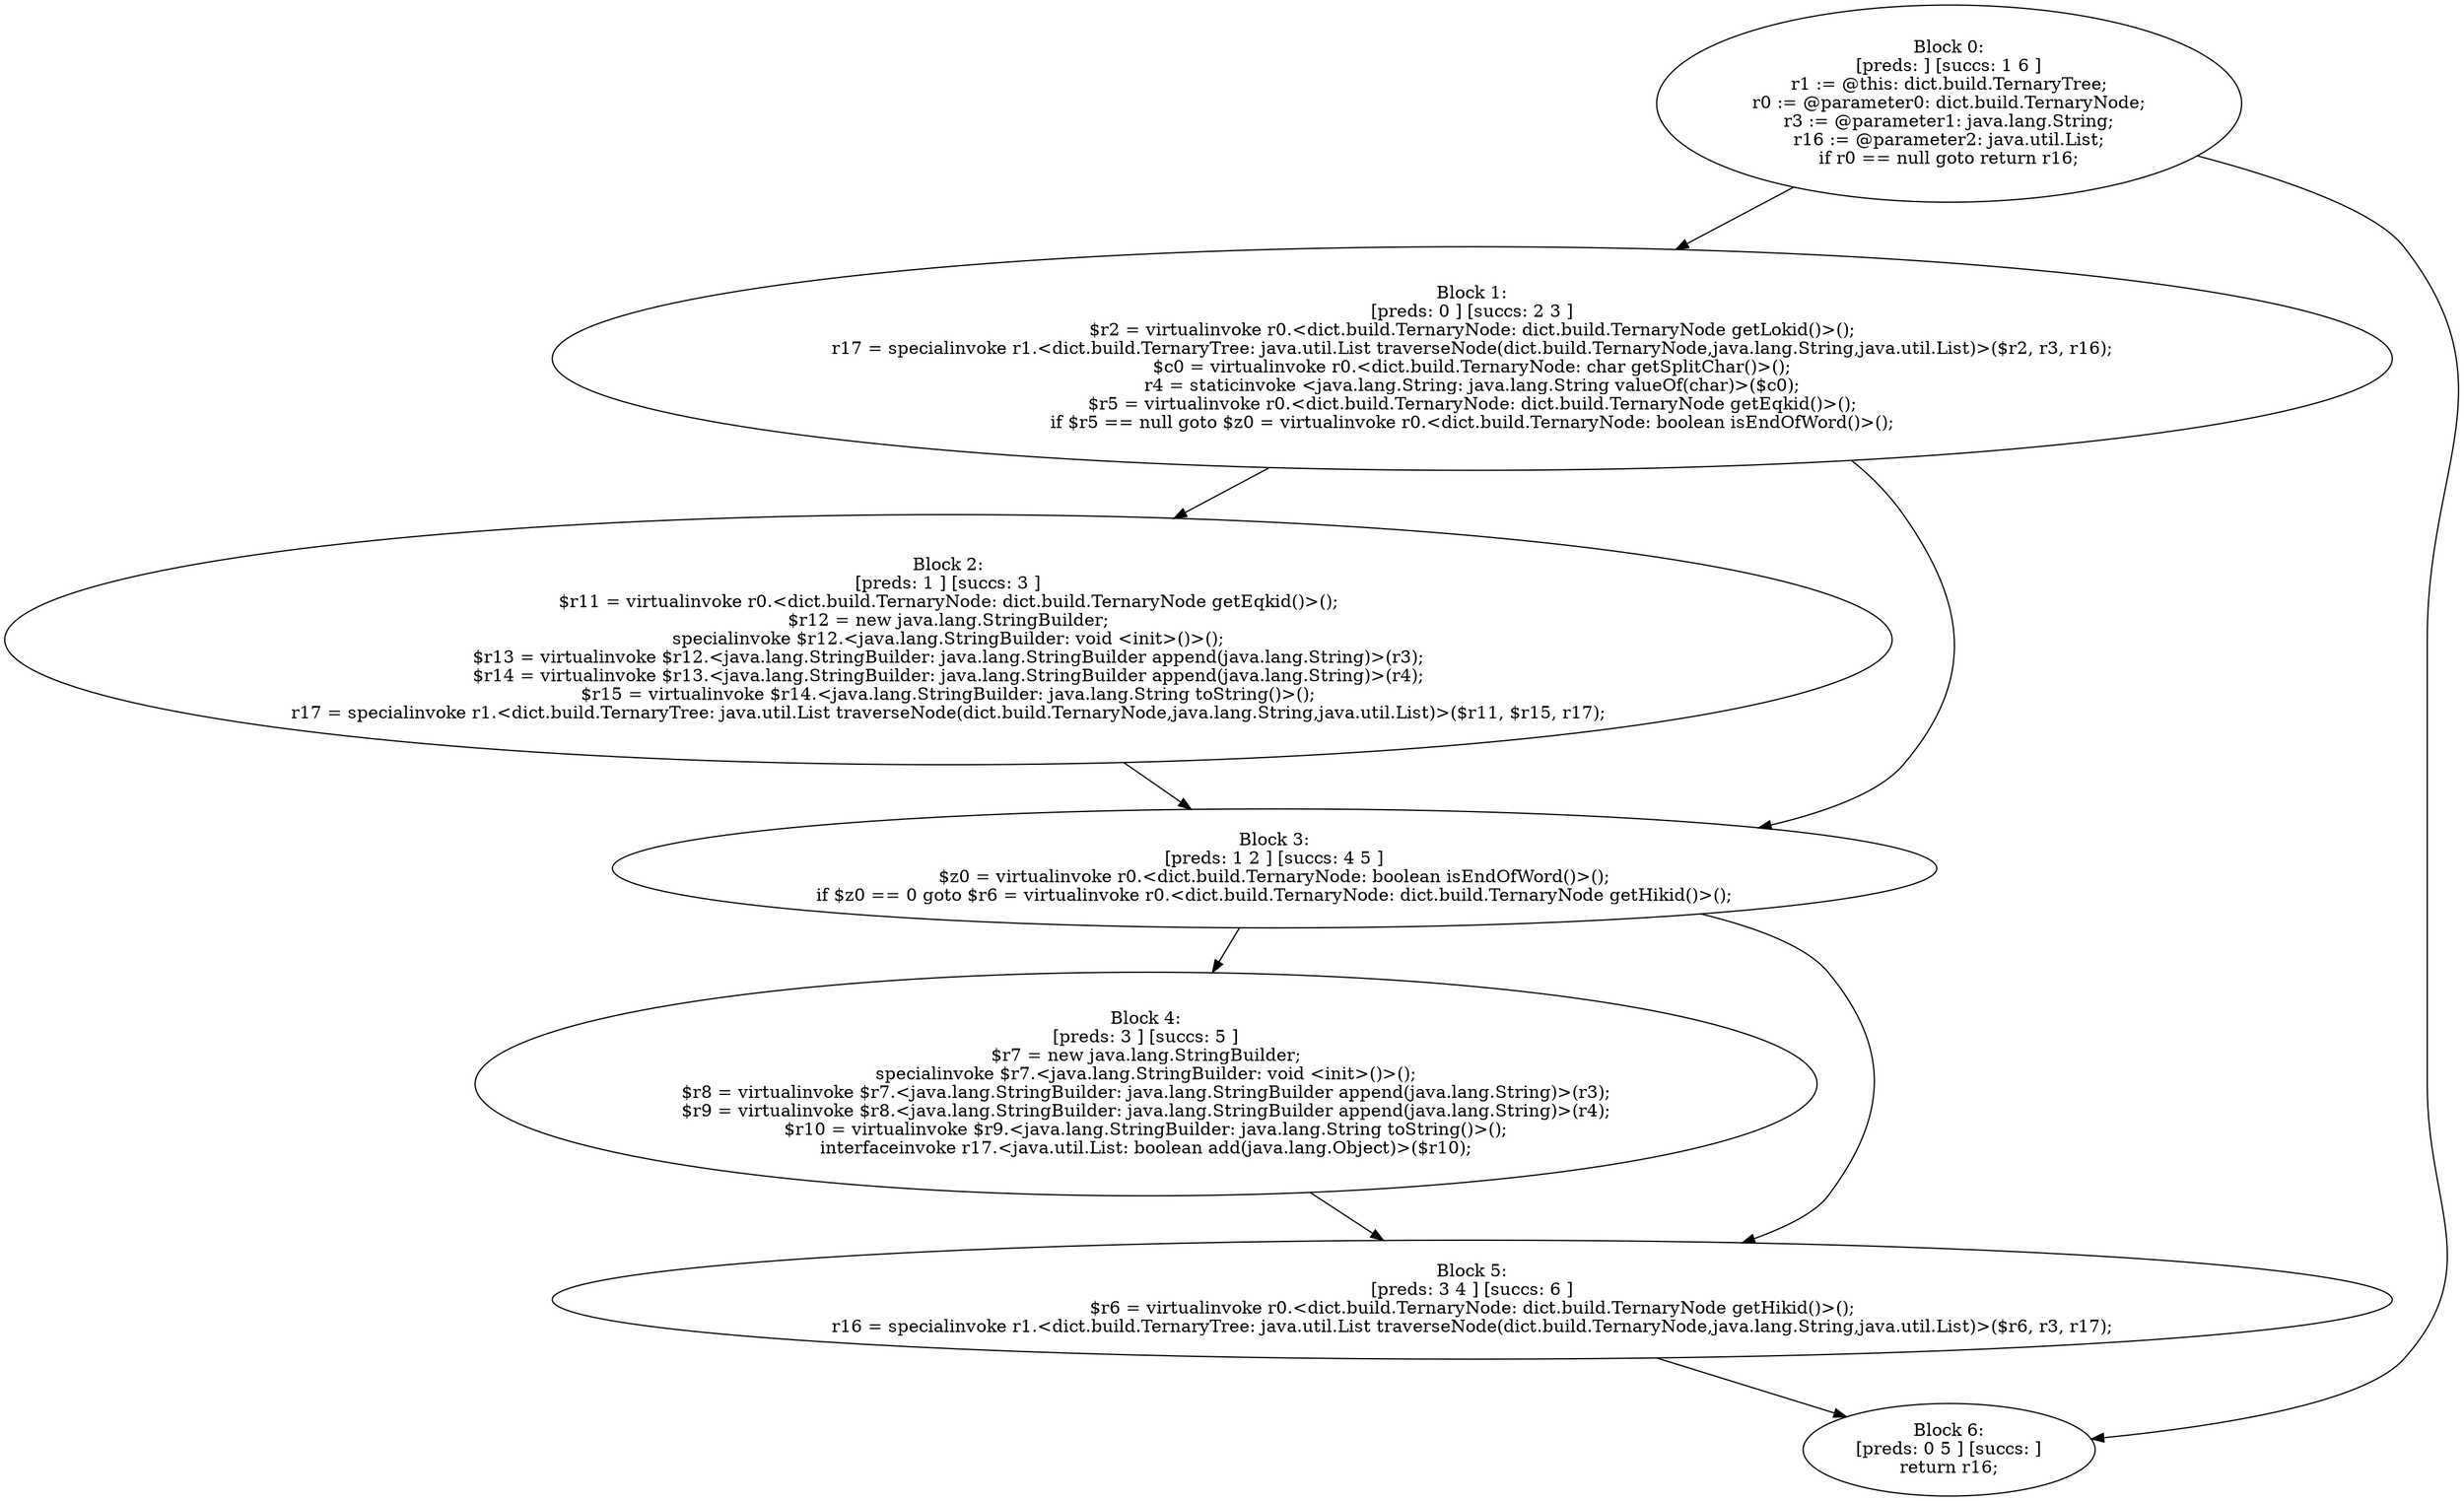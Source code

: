 digraph "unitGraph" {
    "Block 0:
[preds: ] [succs: 1 6 ]
r1 := @this: dict.build.TernaryTree;
r0 := @parameter0: dict.build.TernaryNode;
r3 := @parameter1: java.lang.String;
r16 := @parameter2: java.util.List;
if r0 == null goto return r16;
"
    "Block 1:
[preds: 0 ] [succs: 2 3 ]
$r2 = virtualinvoke r0.<dict.build.TernaryNode: dict.build.TernaryNode getLokid()>();
r17 = specialinvoke r1.<dict.build.TernaryTree: java.util.List traverseNode(dict.build.TernaryNode,java.lang.String,java.util.List)>($r2, r3, r16);
$c0 = virtualinvoke r0.<dict.build.TernaryNode: char getSplitChar()>();
r4 = staticinvoke <java.lang.String: java.lang.String valueOf(char)>($c0);
$r5 = virtualinvoke r0.<dict.build.TernaryNode: dict.build.TernaryNode getEqkid()>();
if $r5 == null goto $z0 = virtualinvoke r0.<dict.build.TernaryNode: boolean isEndOfWord()>();
"
    "Block 2:
[preds: 1 ] [succs: 3 ]
$r11 = virtualinvoke r0.<dict.build.TernaryNode: dict.build.TernaryNode getEqkid()>();
$r12 = new java.lang.StringBuilder;
specialinvoke $r12.<java.lang.StringBuilder: void <init>()>();
$r13 = virtualinvoke $r12.<java.lang.StringBuilder: java.lang.StringBuilder append(java.lang.String)>(r3);
$r14 = virtualinvoke $r13.<java.lang.StringBuilder: java.lang.StringBuilder append(java.lang.String)>(r4);
$r15 = virtualinvoke $r14.<java.lang.StringBuilder: java.lang.String toString()>();
r17 = specialinvoke r1.<dict.build.TernaryTree: java.util.List traverseNode(dict.build.TernaryNode,java.lang.String,java.util.List)>($r11, $r15, r17);
"
    "Block 3:
[preds: 1 2 ] [succs: 4 5 ]
$z0 = virtualinvoke r0.<dict.build.TernaryNode: boolean isEndOfWord()>();
if $z0 == 0 goto $r6 = virtualinvoke r0.<dict.build.TernaryNode: dict.build.TernaryNode getHikid()>();
"
    "Block 4:
[preds: 3 ] [succs: 5 ]
$r7 = new java.lang.StringBuilder;
specialinvoke $r7.<java.lang.StringBuilder: void <init>()>();
$r8 = virtualinvoke $r7.<java.lang.StringBuilder: java.lang.StringBuilder append(java.lang.String)>(r3);
$r9 = virtualinvoke $r8.<java.lang.StringBuilder: java.lang.StringBuilder append(java.lang.String)>(r4);
$r10 = virtualinvoke $r9.<java.lang.StringBuilder: java.lang.String toString()>();
interfaceinvoke r17.<java.util.List: boolean add(java.lang.Object)>($r10);
"
    "Block 5:
[preds: 3 4 ] [succs: 6 ]
$r6 = virtualinvoke r0.<dict.build.TernaryNode: dict.build.TernaryNode getHikid()>();
r16 = specialinvoke r1.<dict.build.TernaryTree: java.util.List traverseNode(dict.build.TernaryNode,java.lang.String,java.util.List)>($r6, r3, r17);
"
    "Block 6:
[preds: 0 5 ] [succs: ]
return r16;
"
    "Block 0:
[preds: ] [succs: 1 6 ]
r1 := @this: dict.build.TernaryTree;
r0 := @parameter0: dict.build.TernaryNode;
r3 := @parameter1: java.lang.String;
r16 := @parameter2: java.util.List;
if r0 == null goto return r16;
"->"Block 1:
[preds: 0 ] [succs: 2 3 ]
$r2 = virtualinvoke r0.<dict.build.TernaryNode: dict.build.TernaryNode getLokid()>();
r17 = specialinvoke r1.<dict.build.TernaryTree: java.util.List traverseNode(dict.build.TernaryNode,java.lang.String,java.util.List)>($r2, r3, r16);
$c0 = virtualinvoke r0.<dict.build.TernaryNode: char getSplitChar()>();
r4 = staticinvoke <java.lang.String: java.lang.String valueOf(char)>($c0);
$r5 = virtualinvoke r0.<dict.build.TernaryNode: dict.build.TernaryNode getEqkid()>();
if $r5 == null goto $z0 = virtualinvoke r0.<dict.build.TernaryNode: boolean isEndOfWord()>();
";
    "Block 0:
[preds: ] [succs: 1 6 ]
r1 := @this: dict.build.TernaryTree;
r0 := @parameter0: dict.build.TernaryNode;
r3 := @parameter1: java.lang.String;
r16 := @parameter2: java.util.List;
if r0 == null goto return r16;
"->"Block 6:
[preds: 0 5 ] [succs: ]
return r16;
";
    "Block 1:
[preds: 0 ] [succs: 2 3 ]
$r2 = virtualinvoke r0.<dict.build.TernaryNode: dict.build.TernaryNode getLokid()>();
r17 = specialinvoke r1.<dict.build.TernaryTree: java.util.List traverseNode(dict.build.TernaryNode,java.lang.String,java.util.List)>($r2, r3, r16);
$c0 = virtualinvoke r0.<dict.build.TernaryNode: char getSplitChar()>();
r4 = staticinvoke <java.lang.String: java.lang.String valueOf(char)>($c0);
$r5 = virtualinvoke r0.<dict.build.TernaryNode: dict.build.TernaryNode getEqkid()>();
if $r5 == null goto $z0 = virtualinvoke r0.<dict.build.TernaryNode: boolean isEndOfWord()>();
"->"Block 2:
[preds: 1 ] [succs: 3 ]
$r11 = virtualinvoke r0.<dict.build.TernaryNode: dict.build.TernaryNode getEqkid()>();
$r12 = new java.lang.StringBuilder;
specialinvoke $r12.<java.lang.StringBuilder: void <init>()>();
$r13 = virtualinvoke $r12.<java.lang.StringBuilder: java.lang.StringBuilder append(java.lang.String)>(r3);
$r14 = virtualinvoke $r13.<java.lang.StringBuilder: java.lang.StringBuilder append(java.lang.String)>(r4);
$r15 = virtualinvoke $r14.<java.lang.StringBuilder: java.lang.String toString()>();
r17 = specialinvoke r1.<dict.build.TernaryTree: java.util.List traverseNode(dict.build.TernaryNode,java.lang.String,java.util.List)>($r11, $r15, r17);
";
    "Block 1:
[preds: 0 ] [succs: 2 3 ]
$r2 = virtualinvoke r0.<dict.build.TernaryNode: dict.build.TernaryNode getLokid()>();
r17 = specialinvoke r1.<dict.build.TernaryTree: java.util.List traverseNode(dict.build.TernaryNode,java.lang.String,java.util.List)>($r2, r3, r16);
$c0 = virtualinvoke r0.<dict.build.TernaryNode: char getSplitChar()>();
r4 = staticinvoke <java.lang.String: java.lang.String valueOf(char)>($c0);
$r5 = virtualinvoke r0.<dict.build.TernaryNode: dict.build.TernaryNode getEqkid()>();
if $r5 == null goto $z0 = virtualinvoke r0.<dict.build.TernaryNode: boolean isEndOfWord()>();
"->"Block 3:
[preds: 1 2 ] [succs: 4 5 ]
$z0 = virtualinvoke r0.<dict.build.TernaryNode: boolean isEndOfWord()>();
if $z0 == 0 goto $r6 = virtualinvoke r0.<dict.build.TernaryNode: dict.build.TernaryNode getHikid()>();
";
    "Block 2:
[preds: 1 ] [succs: 3 ]
$r11 = virtualinvoke r0.<dict.build.TernaryNode: dict.build.TernaryNode getEqkid()>();
$r12 = new java.lang.StringBuilder;
specialinvoke $r12.<java.lang.StringBuilder: void <init>()>();
$r13 = virtualinvoke $r12.<java.lang.StringBuilder: java.lang.StringBuilder append(java.lang.String)>(r3);
$r14 = virtualinvoke $r13.<java.lang.StringBuilder: java.lang.StringBuilder append(java.lang.String)>(r4);
$r15 = virtualinvoke $r14.<java.lang.StringBuilder: java.lang.String toString()>();
r17 = specialinvoke r1.<dict.build.TernaryTree: java.util.List traverseNode(dict.build.TernaryNode,java.lang.String,java.util.List)>($r11, $r15, r17);
"->"Block 3:
[preds: 1 2 ] [succs: 4 5 ]
$z0 = virtualinvoke r0.<dict.build.TernaryNode: boolean isEndOfWord()>();
if $z0 == 0 goto $r6 = virtualinvoke r0.<dict.build.TernaryNode: dict.build.TernaryNode getHikid()>();
";
    "Block 3:
[preds: 1 2 ] [succs: 4 5 ]
$z0 = virtualinvoke r0.<dict.build.TernaryNode: boolean isEndOfWord()>();
if $z0 == 0 goto $r6 = virtualinvoke r0.<dict.build.TernaryNode: dict.build.TernaryNode getHikid()>();
"->"Block 4:
[preds: 3 ] [succs: 5 ]
$r7 = new java.lang.StringBuilder;
specialinvoke $r7.<java.lang.StringBuilder: void <init>()>();
$r8 = virtualinvoke $r7.<java.lang.StringBuilder: java.lang.StringBuilder append(java.lang.String)>(r3);
$r9 = virtualinvoke $r8.<java.lang.StringBuilder: java.lang.StringBuilder append(java.lang.String)>(r4);
$r10 = virtualinvoke $r9.<java.lang.StringBuilder: java.lang.String toString()>();
interfaceinvoke r17.<java.util.List: boolean add(java.lang.Object)>($r10);
";
    "Block 3:
[preds: 1 2 ] [succs: 4 5 ]
$z0 = virtualinvoke r0.<dict.build.TernaryNode: boolean isEndOfWord()>();
if $z0 == 0 goto $r6 = virtualinvoke r0.<dict.build.TernaryNode: dict.build.TernaryNode getHikid()>();
"->"Block 5:
[preds: 3 4 ] [succs: 6 ]
$r6 = virtualinvoke r0.<dict.build.TernaryNode: dict.build.TernaryNode getHikid()>();
r16 = specialinvoke r1.<dict.build.TernaryTree: java.util.List traverseNode(dict.build.TernaryNode,java.lang.String,java.util.List)>($r6, r3, r17);
";
    "Block 4:
[preds: 3 ] [succs: 5 ]
$r7 = new java.lang.StringBuilder;
specialinvoke $r7.<java.lang.StringBuilder: void <init>()>();
$r8 = virtualinvoke $r7.<java.lang.StringBuilder: java.lang.StringBuilder append(java.lang.String)>(r3);
$r9 = virtualinvoke $r8.<java.lang.StringBuilder: java.lang.StringBuilder append(java.lang.String)>(r4);
$r10 = virtualinvoke $r9.<java.lang.StringBuilder: java.lang.String toString()>();
interfaceinvoke r17.<java.util.List: boolean add(java.lang.Object)>($r10);
"->"Block 5:
[preds: 3 4 ] [succs: 6 ]
$r6 = virtualinvoke r0.<dict.build.TernaryNode: dict.build.TernaryNode getHikid()>();
r16 = specialinvoke r1.<dict.build.TernaryTree: java.util.List traverseNode(dict.build.TernaryNode,java.lang.String,java.util.List)>($r6, r3, r17);
";
    "Block 5:
[preds: 3 4 ] [succs: 6 ]
$r6 = virtualinvoke r0.<dict.build.TernaryNode: dict.build.TernaryNode getHikid()>();
r16 = specialinvoke r1.<dict.build.TernaryTree: java.util.List traverseNode(dict.build.TernaryNode,java.lang.String,java.util.List)>($r6, r3, r17);
"->"Block 6:
[preds: 0 5 ] [succs: ]
return r16;
";
}
